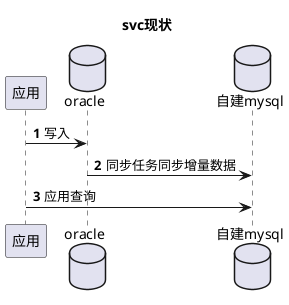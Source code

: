 @startuml
title svc现状
autonumber
participant "应用" as app
database "oracle" as old
database "自建mysql" as new
app -> old : 写入
old -> new : 同步任务同步增量数据
app -> new : 应用查询

@enduml